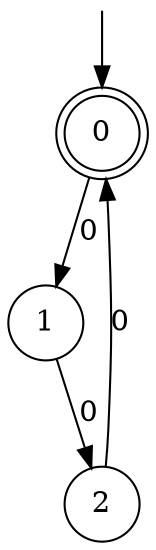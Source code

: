 digraph g {

	s0 [shape="doublecircle" label="0"];
	s1 [shape="circle" label="1"];
	s2 [shape="circle" label="2"];
	s0 -> s1 [label="0"];
	s1 -> s2 [label="0"];
	s2 -> s0 [label="0"];

__start0 [label="" shape="none" width="0" height="0"];
__start0 -> s0;

}
